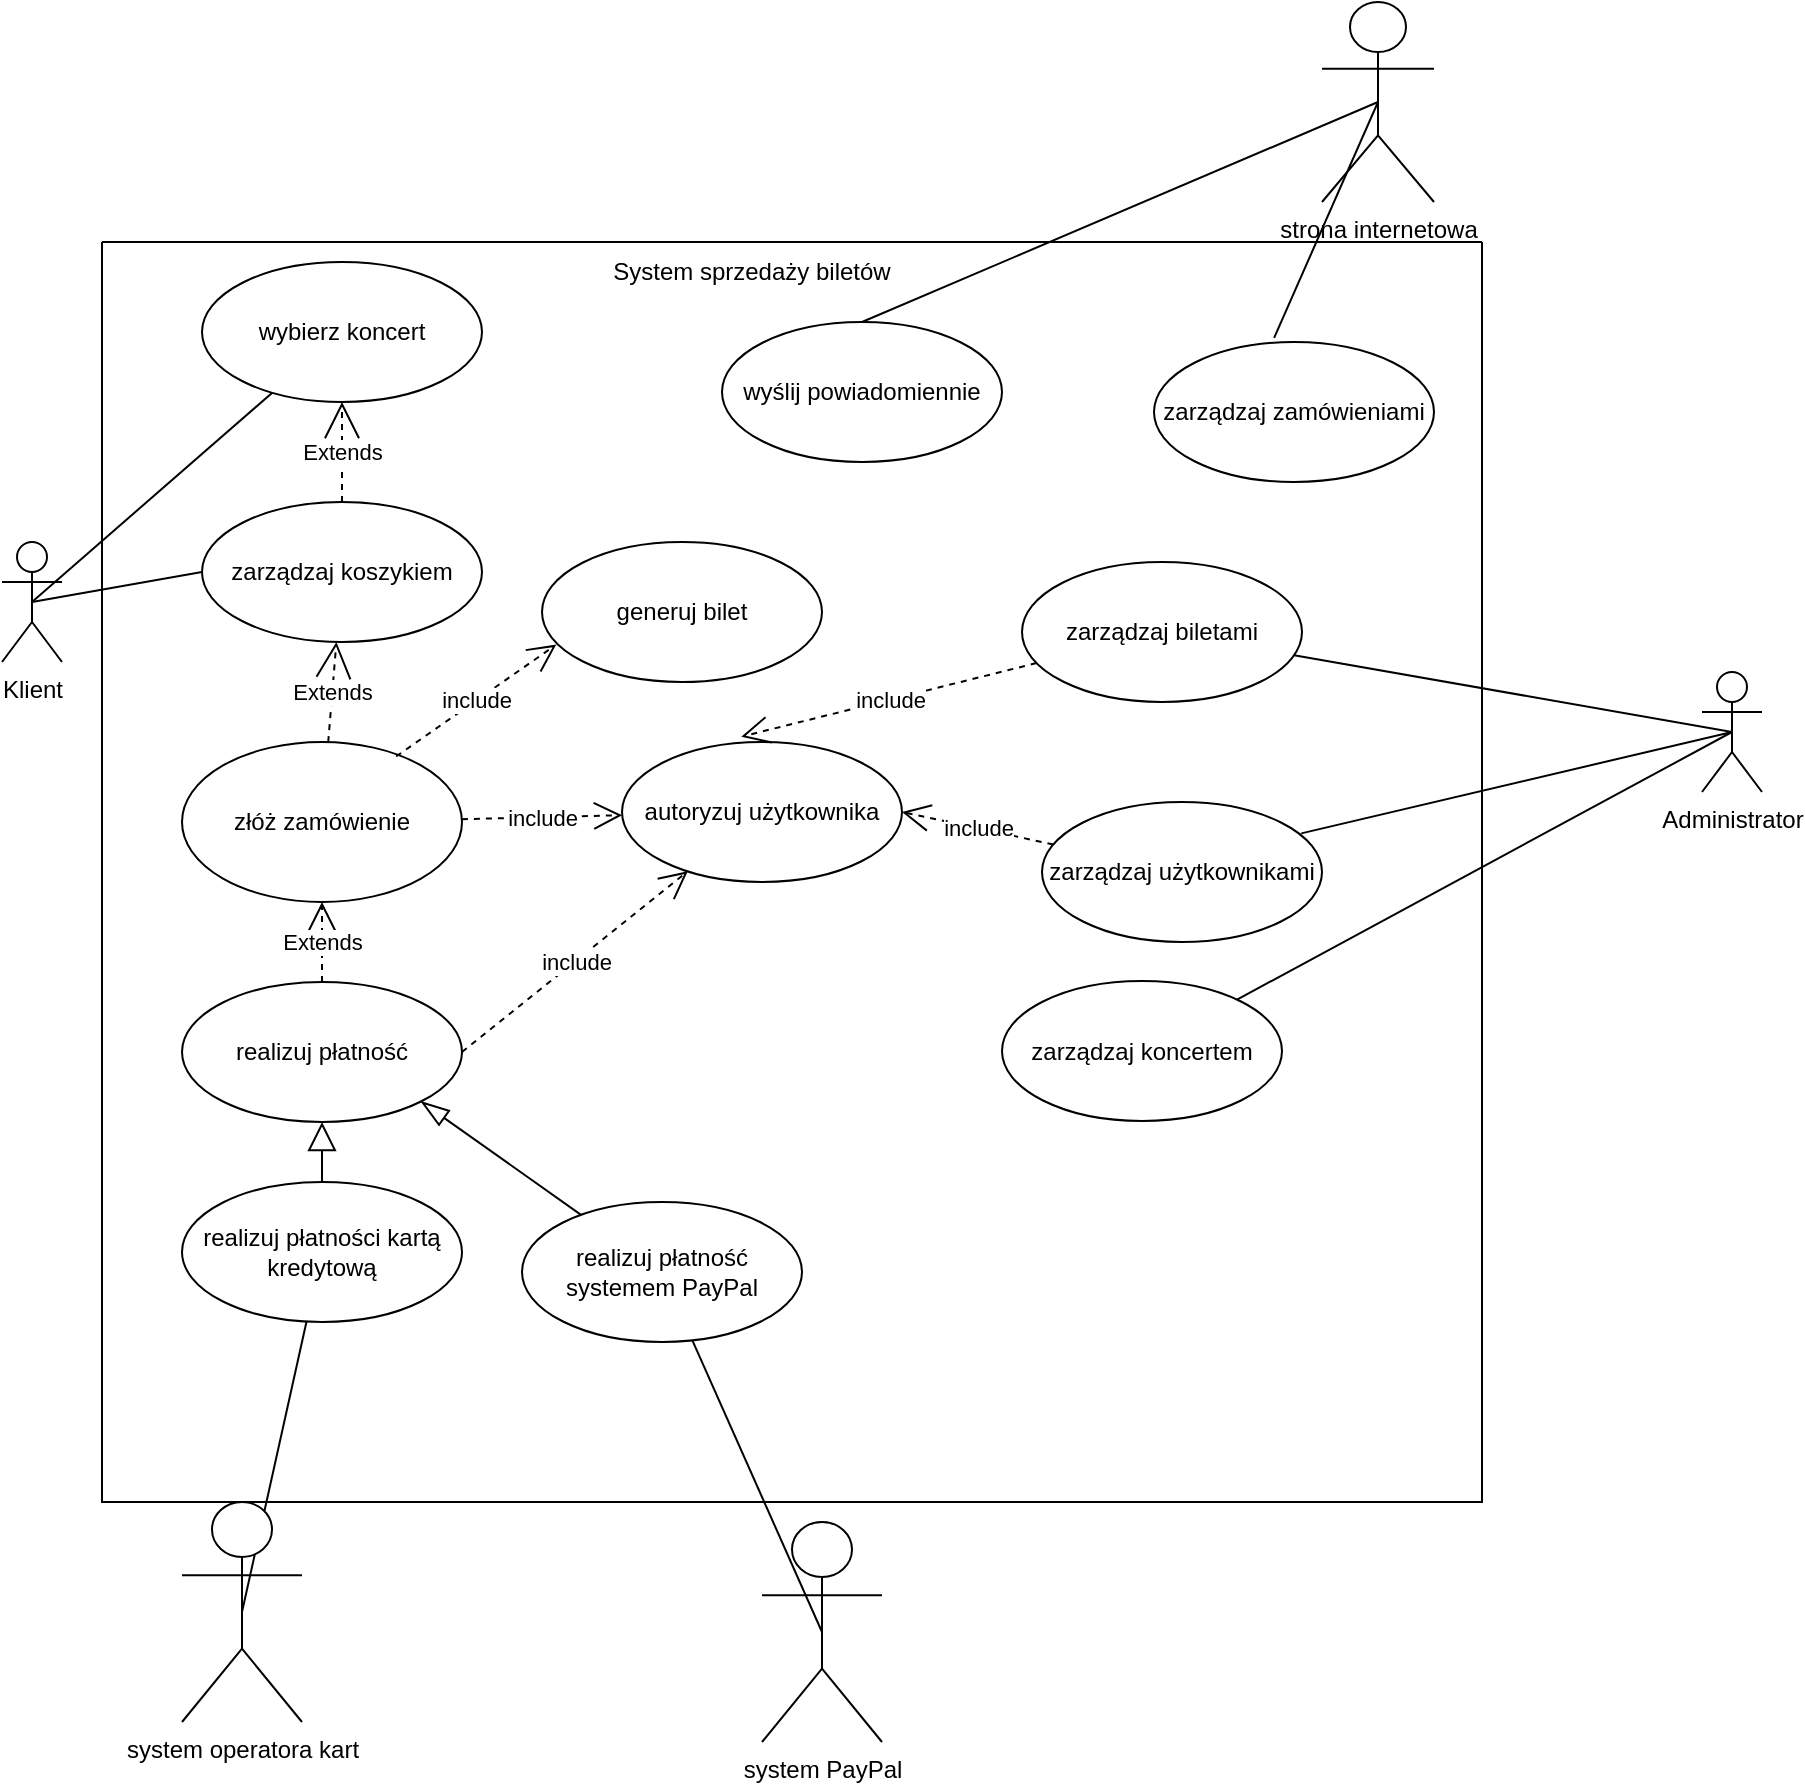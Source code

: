 <mxfile version="21.0.8" type="github">
  <diagram name="Strona-1" id="WbhrvfP3Agpuhs6CucDL">
    <mxGraphModel dx="880" dy="484" grid="1" gridSize="10" guides="1" tooltips="1" connect="1" arrows="1" fold="1" page="1" pageScale="1" pageWidth="827" pageHeight="1169" math="0" shadow="0">
      <root>
        <mxCell id="0" />
        <mxCell id="1" parent="0" />
        <mxCell id="6vqgsefax2ydzdcJ5cx0-1" value="Klient" style="shape=umlActor;verticalLabelPosition=bottom;verticalAlign=top;html=1;outlineConnect=0;" parent="1" vertex="1">
          <mxGeometry x="60" y="330" width="30" height="60" as="geometry" />
        </mxCell>
        <mxCell id="9bJgkBMZrisjBUywKyg3-2" value="Administrator" style="shape=umlActor;verticalLabelPosition=bottom;verticalAlign=top;html=1;" parent="1" vertex="1">
          <mxGeometry x="910" y="395" width="30" height="60" as="geometry" />
        </mxCell>
        <mxCell id="s4OSP6pFyhql21VH9gWh-4" value="realizuj płatności kartą kredytową" style="ellipse;whiteSpace=wrap;html=1;" parent="1" vertex="1">
          <mxGeometry x="150" y="650" width="140" height="70" as="geometry" />
        </mxCell>
        <mxCell id="s4OSP6pFyhql21VH9gWh-7" value="autoryzuj użytkownika" style="ellipse;whiteSpace=wrap;html=1;" parent="1" vertex="1">
          <mxGeometry x="370" y="430" width="140" height="70" as="geometry" />
        </mxCell>
        <mxCell id="s4OSP6pFyhql21VH9gWh-15" style="rounded=0;orthogonalLoop=1;jettySize=auto;html=1;exitX=0.5;exitY=0.5;exitDx=0;exitDy=0;exitPerimeter=0;endArrow=none;endFill=0;" parent="1" source="s4OSP6pFyhql21VH9gWh-8" target="s4OSP6pFyhql21VH9gWh-4" edge="1">
          <mxGeometry relative="1" as="geometry" />
        </mxCell>
        <mxCell id="s4OSP6pFyhql21VH9gWh-8" value="system operatora kart" style="shape=umlActor;verticalLabelPosition=bottom;verticalAlign=top;html=1;" parent="1" vertex="1">
          <mxGeometry x="150" y="810" width="60" height="110" as="geometry" />
        </mxCell>
        <mxCell id="s4OSP6pFyhql21VH9gWh-16" style="rounded=0;orthogonalLoop=1;jettySize=auto;html=1;exitX=0.5;exitY=0.5;exitDx=0;exitDy=0;exitPerimeter=0;endArrow=none;endFill=0;" parent="1" source="s4OSP6pFyhql21VH9gWh-9" target="s4OSP6pFyhql21VH9gWh-12" edge="1">
          <mxGeometry relative="1" as="geometry" />
        </mxCell>
        <mxCell id="s4OSP6pFyhql21VH9gWh-9" value="system PayPal" style="shape=umlActor;verticalLabelPosition=bottom;verticalAlign=top;html=1;" parent="1" vertex="1">
          <mxGeometry x="440" y="820" width="60" height="110" as="geometry" />
        </mxCell>
        <mxCell id="s4OSP6pFyhql21VH9gWh-12" value="realizuj płatność systemem PayPal" style="ellipse;whiteSpace=wrap;html=1;" parent="1" vertex="1">
          <mxGeometry x="320" y="660" width="140" height="70" as="geometry" />
        </mxCell>
        <mxCell id="s4OSP6pFyhql21VH9gWh-18" value="" style="endArrow=block;endFill=0;endSize=12;html=1;rounded=0;exitX=0.5;exitY=0;exitDx=0;exitDy=0;" parent="1" source="s4OSP6pFyhql21VH9gWh-4" target="s4OSP6pFyhql21VH9gWh-3" edge="1">
          <mxGeometry width="160" relative="1" as="geometry">
            <mxPoint x="270" y="410" as="sourcePoint" />
            <mxPoint x="430" y="410" as="targetPoint" />
          </mxGeometry>
        </mxCell>
        <mxCell id="s4OSP6pFyhql21VH9gWh-19" value="" style="endArrow=blockThin;endFill=0;endSize=12;html=1;rounded=0;entryX=1;entryY=1;entryDx=0;entryDy=0;" parent="1" source="s4OSP6pFyhql21VH9gWh-12" target="s4OSP6pFyhql21VH9gWh-3" edge="1">
          <mxGeometry width="160" relative="1" as="geometry">
            <mxPoint x="270" y="410" as="sourcePoint" />
            <mxPoint x="430" y="410" as="targetPoint" />
          </mxGeometry>
        </mxCell>
        <mxCell id="s4OSP6pFyhql21VH9gWh-28" value="include" style="endArrow=open;endSize=12;dashed=1;html=1;rounded=0;exitX=1;exitY=0.5;exitDx=0;exitDy=0;" parent="1" source="s4OSP6pFyhql21VH9gWh-3" target="s4OSP6pFyhql21VH9gWh-7" edge="1">
          <mxGeometry width="160" relative="1" as="geometry">
            <mxPoint x="360" y="730" as="sourcePoint" />
            <mxPoint x="520" y="730" as="targetPoint" />
          </mxGeometry>
        </mxCell>
        <mxCell id="s4OSP6pFyhql21VH9gWh-29" value="include" style="endArrow=open;endSize=12;dashed=1;html=1;rounded=0;" parent="1" source="s4OSP6pFyhql21VH9gWh-20" target="s4OSP6pFyhql21VH9gWh-7" edge="1">
          <mxGeometry width="160" relative="1" as="geometry">
            <mxPoint x="430" y="725" as="sourcePoint" />
            <mxPoint x="543" y="685" as="targetPoint" />
          </mxGeometry>
        </mxCell>
        <mxCell id="s4OSP6pFyhql21VH9gWh-30" value="strona internetowa" style="shape=umlActor;verticalLabelPosition=bottom;verticalAlign=top;html=1;" parent="1" vertex="1">
          <mxGeometry x="720" y="60" width="56" height="100" as="geometry" />
        </mxCell>
        <mxCell id="s4OSP6pFyhql21VH9gWh-33" value="include" style="endArrow=open;endSize=12;dashed=1;html=1;rounded=0;entryX=1;entryY=0.5;entryDx=0;entryDy=0;" parent="1" source="s4OSP6pFyhql21VH9gWh-31" target="s4OSP6pFyhql21VH9gWh-7" edge="1">
          <mxGeometry width="160" relative="1" as="geometry">
            <mxPoint x="670" y="484" as="sourcePoint" />
            <mxPoint x="790" y="530" as="targetPoint" />
          </mxGeometry>
        </mxCell>
        <mxCell id="s4OSP6pFyhql21VH9gWh-34" value="include" style="endArrow=open;endSize=12;dashed=1;html=1;rounded=0;entryX=0.426;entryY=-0.038;entryDx=0;entryDy=0;entryPerimeter=0;" parent="1" source="s4OSP6pFyhql21VH9gWh-6" target="s4OSP6pFyhql21VH9gWh-7" edge="1">
          <mxGeometry width="160" relative="1" as="geometry">
            <mxPoint x="390" y="350" as="sourcePoint" />
            <mxPoint x="510" y="396" as="targetPoint" />
          </mxGeometry>
        </mxCell>
        <mxCell id="s4OSP6pFyhql21VH9gWh-36" style="rounded=0;orthogonalLoop=1;jettySize=auto;html=1;endArrow=none;endFill=0;entryX=0.926;entryY=0.224;entryDx=0;entryDy=0;entryPerimeter=0;exitX=0.5;exitY=0.5;exitDx=0;exitDy=0;exitPerimeter=0;" parent="1" source="9bJgkBMZrisjBUywKyg3-2" target="s4OSP6pFyhql21VH9gWh-31" edge="1">
          <mxGeometry relative="1" as="geometry">
            <mxPoint x="1180" y="380" as="sourcePoint" />
            <mxPoint x="910" y="480" as="targetPoint" />
          </mxGeometry>
        </mxCell>
        <mxCell id="s4OSP6pFyhql21VH9gWh-38" style="rounded=0;orthogonalLoop=1;jettySize=auto;html=1;endArrow=none;endFill=0;exitX=0.5;exitY=0.5;exitDx=0;exitDy=0;exitPerimeter=0;" parent="1" source="9bJgkBMZrisjBUywKyg3-2" target="s4OSP6pFyhql21VH9gWh-6" edge="1">
          <mxGeometry relative="1" as="geometry">
            <mxPoint x="1085" y="667" as="sourcePoint" />
            <mxPoint x="860" y="380" as="targetPoint" />
          </mxGeometry>
        </mxCell>
        <mxCell id="s4OSP6pFyhql21VH9gWh-39" style="rounded=0;orthogonalLoop=1;jettySize=auto;html=1;exitX=0;exitY=0.5;exitDx=0;exitDy=0;endArrow=none;endFill=0;entryX=0.5;entryY=0.5;entryDx=0;entryDy=0;entryPerimeter=0;" parent="1" source="s4OSP6pFyhql21VH9gWh-2" target="6vqgsefax2ydzdcJ5cx0-1" edge="1">
          <mxGeometry relative="1" as="geometry">
            <mxPoint x="609" y="437" as="sourcePoint" />
            <mxPoint x="384" y="150" as="targetPoint" />
          </mxGeometry>
        </mxCell>
        <mxCell id="s4OSP6pFyhql21VH9gWh-40" style="rounded=0;orthogonalLoop=1;jettySize=auto;html=1;endArrow=none;endFill=0;entryX=0.5;entryY=0.5;entryDx=0;entryDy=0;entryPerimeter=0;" parent="1" source="s4OSP6pFyhql21VH9gWh-1" target="6vqgsefax2ydzdcJ5cx0-1" edge="1">
          <mxGeometry relative="1" as="geometry">
            <mxPoint x="585" y="477" as="sourcePoint" />
            <mxPoint x="360" y="190" as="targetPoint" />
          </mxGeometry>
        </mxCell>
        <mxCell id="s4OSP6pFyhql21VH9gWh-45" value="" style="swimlane;startSize=0;" parent="1" vertex="1">
          <mxGeometry x="110" y="180" width="690" height="630" as="geometry" />
        </mxCell>
        <mxCell id="s4OSP6pFyhql21VH9gWh-46" value="System sprzedaży biletów" style="text;html=1;strokeColor=none;fillColor=none;align=center;verticalAlign=middle;whiteSpace=wrap;rounded=0;" parent="s4OSP6pFyhql21VH9gWh-45" vertex="1">
          <mxGeometry x="210" width="230" height="30" as="geometry" />
        </mxCell>
        <mxCell id="s4OSP6pFyhql21VH9gWh-31" value="zarządzaj użytkownikami" style="ellipse;whiteSpace=wrap;html=1;" parent="s4OSP6pFyhql21VH9gWh-45" vertex="1">
          <mxGeometry x="470" y="280" width="140" height="70" as="geometry" />
        </mxCell>
        <mxCell id="s4OSP6pFyhql21VH9gWh-6" value="zarządzaj biletami" style="ellipse;whiteSpace=wrap;html=1;" parent="s4OSP6pFyhql21VH9gWh-45" vertex="1">
          <mxGeometry x="460" y="160" width="140" height="70" as="geometry" />
        </mxCell>
        <mxCell id="s4OSP6pFyhql21VH9gWh-47" value="zarządzaj koncertem" style="ellipse;whiteSpace=wrap;html=1;" parent="s4OSP6pFyhql21VH9gWh-45" vertex="1">
          <mxGeometry x="450" y="369.5" width="140" height="70" as="geometry" />
        </mxCell>
        <mxCell id="s4OSP6pFyhql21VH9gWh-1" value="wybierz koncert" style="ellipse;whiteSpace=wrap;html=1;" parent="s4OSP6pFyhql21VH9gWh-45" vertex="1">
          <mxGeometry x="50" y="10" width="140" height="70" as="geometry" />
        </mxCell>
        <mxCell id="s4OSP6pFyhql21VH9gWh-20" value="złóż zamówienie" style="ellipse;whiteSpace=wrap;html=1;" parent="s4OSP6pFyhql21VH9gWh-45" vertex="1">
          <mxGeometry x="40" y="250" width="140" height="80" as="geometry" />
        </mxCell>
        <mxCell id="s4OSP6pFyhql21VH9gWh-3" value="realizuj płatność" style="ellipse;whiteSpace=wrap;html=1;" parent="s4OSP6pFyhql21VH9gWh-45" vertex="1">
          <mxGeometry x="40" y="370" width="140" height="70" as="geometry" />
        </mxCell>
        <mxCell id="s4OSP6pFyhql21VH9gWh-21" value="Extends" style="endArrow=open;endSize=16;endFill=0;html=1;rounded=0;exitX=0.5;exitY=0;exitDx=0;exitDy=0;entryX=0.5;entryY=1;entryDx=0;entryDy=0;dashed=1;" parent="s4OSP6pFyhql21VH9gWh-45" source="s4OSP6pFyhql21VH9gWh-3" target="s4OSP6pFyhql21VH9gWh-20" edge="1">
          <mxGeometry width="160" relative="1" as="geometry">
            <mxPoint x="430" y="470" as="sourcePoint" />
            <mxPoint x="590" y="470" as="targetPoint" />
          </mxGeometry>
        </mxCell>
        <mxCell id="s4OSP6pFyhql21VH9gWh-52" value="wyślij powiadomiennie" style="ellipse;whiteSpace=wrap;html=1;" parent="s4OSP6pFyhql21VH9gWh-45" vertex="1">
          <mxGeometry x="310" y="40" width="140" height="70" as="geometry" />
        </mxCell>
        <mxCell id="s4OSP6pFyhql21VH9gWh-54" value="generuj bilet" style="ellipse;whiteSpace=wrap;html=1;" parent="s4OSP6pFyhql21VH9gWh-45" vertex="1">
          <mxGeometry x="220" y="150" width="140" height="70" as="geometry" />
        </mxCell>
        <mxCell id="s4OSP6pFyhql21VH9gWh-55" value="include" style="endArrow=open;endSize=12;dashed=1;html=1;rounded=0;exitX=0.765;exitY=0.09;exitDx=0;exitDy=0;exitPerimeter=0;entryX=0.051;entryY=0.733;entryDx=0;entryDy=0;entryPerimeter=0;" parent="s4OSP6pFyhql21VH9gWh-45" source="s4OSP6pFyhql21VH9gWh-20" target="s4OSP6pFyhql21VH9gWh-54" edge="1">
          <mxGeometry width="160" relative="1" as="geometry">
            <mxPoint x="185" y="240" as="sourcePoint" />
            <mxPoint x="255" y="241" as="targetPoint" />
          </mxGeometry>
        </mxCell>
        <mxCell id="s4OSP6pFyhql21VH9gWh-2" value="zarządzaj koszykiem" style="ellipse;whiteSpace=wrap;html=1;" parent="s4OSP6pFyhql21VH9gWh-45" vertex="1">
          <mxGeometry x="50" y="130" width="140" height="70" as="geometry" />
        </mxCell>
        <mxCell id="s4OSP6pFyhql21VH9gWh-22" value="Extends" style="endArrow=open;endSize=16;endFill=0;html=1;rounded=0;dashed=1;" parent="s4OSP6pFyhql21VH9gWh-45" source="s4OSP6pFyhql21VH9gWh-20" target="s4OSP6pFyhql21VH9gWh-2" edge="1">
          <mxGeometry width="160" relative="1" as="geometry">
            <mxPoint x="300" y="310" as="sourcePoint" />
            <mxPoint x="460" y="310" as="targetPoint" />
          </mxGeometry>
        </mxCell>
        <mxCell id="s4OSP6pFyhql21VH9gWh-23" value="Extends" style="endArrow=open;endSize=16;endFill=0;html=1;rounded=0;dashed=1;" parent="s4OSP6pFyhql21VH9gWh-45" source="s4OSP6pFyhql21VH9gWh-2" target="s4OSP6pFyhql21VH9gWh-1" edge="1">
          <mxGeometry width="160" relative="1" as="geometry">
            <mxPoint x="300" y="140" as="sourcePoint" />
            <mxPoint x="460" y="140" as="targetPoint" />
          </mxGeometry>
        </mxCell>
        <mxCell id="s4OSP6pFyhql21VH9gWh-56" value="zarządzaj zamówieniami" style="ellipse;whiteSpace=wrap;html=1;" parent="s4OSP6pFyhql21VH9gWh-45" vertex="1">
          <mxGeometry x="526" y="50" width="140" height="70" as="geometry" />
        </mxCell>
        <mxCell id="s4OSP6pFyhql21VH9gWh-48" style="rounded=0;orthogonalLoop=1;jettySize=auto;html=1;endArrow=none;endFill=0;exitX=0.5;exitY=0.5;exitDx=0;exitDy=0;exitPerimeter=0;" parent="1" source="9bJgkBMZrisjBUywKyg3-2" target="s4OSP6pFyhql21VH9gWh-47" edge="1">
          <mxGeometry relative="1" as="geometry">
            <mxPoint x="915" y="559" as="sourcePoint" />
            <mxPoint x="710" y="540" as="targetPoint" />
          </mxGeometry>
        </mxCell>
        <mxCell id="s4OSP6pFyhql21VH9gWh-53" style="rounded=0;orthogonalLoop=1;jettySize=auto;html=1;endArrow=none;endFill=0;entryX=0.5;entryY=0;entryDx=0;entryDy=0;exitX=0.5;exitY=0.5;exitDx=0;exitDy=0;exitPerimeter=0;" parent="1" source="s4OSP6pFyhql21VH9gWh-30" target="s4OSP6pFyhql21VH9gWh-52" edge="1">
          <mxGeometry relative="1" as="geometry">
            <mxPoint x="670" y="130" as="sourcePoint" />
            <mxPoint x="550" y="235" as="targetPoint" />
          </mxGeometry>
        </mxCell>
        <mxCell id="s4OSP6pFyhql21VH9gWh-57" style="rounded=0;orthogonalLoop=1;jettySize=auto;html=1;endArrow=none;endFill=0;entryX=0.429;entryY=-0.029;entryDx=0;entryDy=0;exitX=0.5;exitY=0.5;exitDx=0;exitDy=0;exitPerimeter=0;entryPerimeter=0;" parent="1" source="s4OSP6pFyhql21VH9gWh-30" target="s4OSP6pFyhql21VH9gWh-56" edge="1">
          <mxGeometry relative="1" as="geometry">
            <mxPoint x="568" y="100" as="sourcePoint" />
            <mxPoint x="445" y="230" as="targetPoint" />
          </mxGeometry>
        </mxCell>
      </root>
    </mxGraphModel>
  </diagram>
</mxfile>

